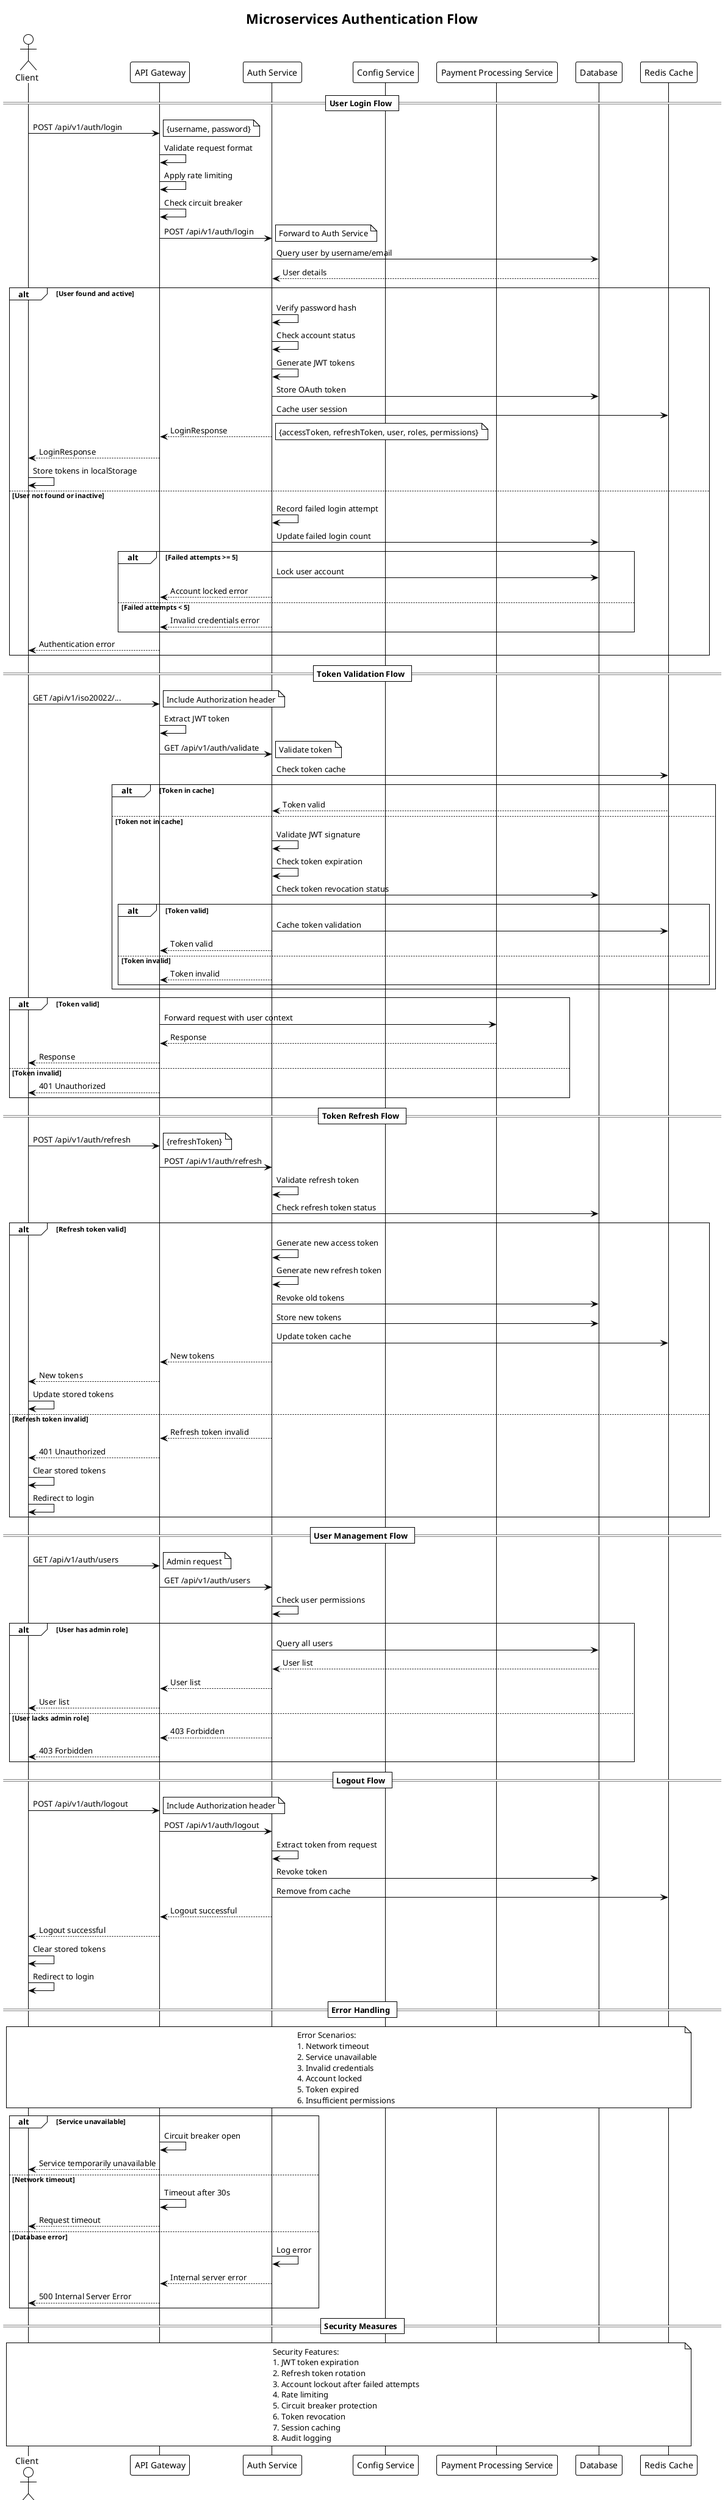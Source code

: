 @startuml MICROSERVICES_AUTHENTICATION_FLOW
!theme plain
title Microservices Authentication Flow

actor "Client" as C
participant "API Gateway" as AG
participant "Auth Service" as AS
participant "Config Service" as CS
participant "Payment Processing Service" as MS
participant "Database" as DB
participant "Redis Cache" as RC

== User Login Flow ==

C -> AG: POST /api/v1/auth/login
note right: {username, password}

AG -> AG: Validate request format
AG -> AG: Apply rate limiting
AG -> AG: Check circuit breaker

AG -> AS: POST /api/v1/auth/login
note right: Forward to Auth Service

AS -> DB: Query user by username/email
DB --> AS: User details

alt User found and active
    AS -> AS: Verify password hash
    AS -> AS: Check account status
    AS -> AS: Generate JWT tokens
    
    AS -> DB: Store OAuth token
    AS -> RC: Cache user session
    
    AS --> AG: LoginResponse
    note right: {accessToken, refreshToken, user, roles, permissions}
    
    AG --> C: LoginResponse
    
    C -> C: Store tokens in localStorage
    
else User not found or inactive
    AS -> AS: Record failed login attempt
    AS -> DB: Update failed login count
    
    alt Failed attempts >= 5
        AS -> DB: Lock user account
        AS --> AG: Account locked error
    else Failed attempts < 5
        AS --> AG: Invalid credentials error
    end
    
    AG --> C: Authentication error
end

== Token Validation Flow ==

C -> AG: GET /api/v1/iso20022/...
note right: Include Authorization header

AG -> AG: Extract JWT token
AG -> AS: GET /api/v1/auth/validate
note right: Validate token

AS -> RC: Check token cache
alt Token in cache
    RC --> AS: Token valid
else Token not in cache
    AS -> AS: Validate JWT signature
    AS -> AS: Check token expiration
    AS -> DB: Check token revocation status
    
    alt Token valid
        AS -> RC: Cache token validation
        AS --> AG: Token valid
    else Token invalid
        AS --> AG: Token invalid
    end
end

alt Token valid
    AG -> MS: Forward request with user context
    MS --> AG: Response
    AG --> C: Response
else Token invalid
    AG --> C: 401 Unauthorized
end

== Token Refresh Flow ==

C -> AG: POST /api/v1/auth/refresh
note right: {refreshToken}

AG -> AS: POST /api/v1/auth/refresh

AS -> AS: Validate refresh token
AS -> DB: Check refresh token status

alt Refresh token valid
    AS -> AS: Generate new access token
    AS -> AS: Generate new refresh token
    
    AS -> DB: Revoke old tokens
    AS -> DB: Store new tokens
    AS -> RC: Update token cache
    
    AS --> AG: New tokens
    AG --> C: New tokens
    
    C -> C: Update stored tokens
else Refresh token invalid
    AS --> AG: Refresh token invalid
    AG --> C: 401 Unauthorized
    C -> C: Clear stored tokens
    C -> C: Redirect to login
end

== User Management Flow ==

C -> AG: GET /api/v1/auth/users
note right: Admin request

AG -> AS: GET /api/v1/auth/users

AS -> AS: Check user permissions
alt User has admin role
    AS -> DB: Query all users
    DB --> AS: User list
    AS --> AG: User list
    AG --> C: User list
else User lacks admin role
    AS --> AG: 403 Forbidden
    AG --> C: 403 Forbidden
end

== Logout Flow ==

C -> AG: POST /api/v1/auth/logout
note right: Include Authorization header

AG -> AS: POST /api/v1/auth/logout

AS -> AS: Extract token from request
AS -> DB: Revoke token
AS -> RC: Remove from cache

AS --> AG: Logout successful
AG --> C: Logout successful

C -> C: Clear stored tokens
C -> C: Redirect to login

== Error Handling ==

note over C, RC
Error Scenarios:
1. Network timeout
2. Service unavailable
3. Invalid credentials
4. Account locked
5. Token expired
6. Insufficient permissions
end note

alt Service unavailable
    AG -> AG: Circuit breaker open
    AG --> C: Service temporarily unavailable
else Network timeout
    AG -> AG: Timeout after 30s
    AG --> C: Request timeout
else Database error
    AS -> AS: Log error
    AS --> AG: Internal server error
    AG --> C: 500 Internal Server Error
end

== Security Measures ==

note over C, RC
Security Features:
1. JWT token expiration
2. Refresh token rotation
3. Account lockout after failed attempts
4. Rate limiting
5. Circuit breaker protection
6. Token revocation
7. Session caching
8. Audit logging
end note

@enduml